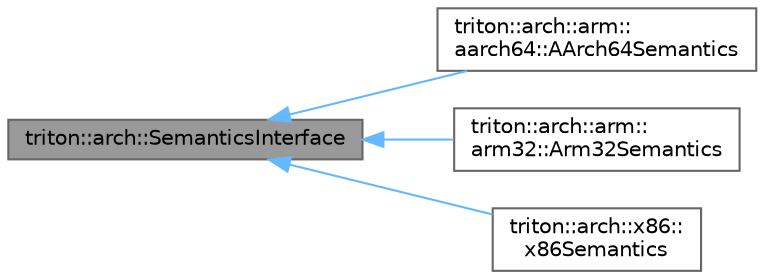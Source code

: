digraph "triton::arch::SemanticsInterface"
{
 // LATEX_PDF_SIZE
  bgcolor="transparent";
  edge [fontname=Helvetica,fontsize=10,labelfontname=Helvetica,labelfontsize=10];
  node [fontname=Helvetica,fontsize=10,shape=box,height=0.2,width=0.4];
  rankdir="LR";
  Node1 [label="triton::arch::SemanticsInterface",height=0.2,width=0.4,color="gray40", fillcolor="grey60", style="filled", fontcolor="black",tooltip="This interface is used as abstract semantics interface. All ISA semantics must use this interface."];
  Node1 -> Node2 [dir="back",color="steelblue1",style="solid"];
  Node2 [label="triton::arch::arm::\laarch64::AArch64Semantics",height=0.2,width=0.4,color="gray40", fillcolor="white", style="filled",URL="$classtriton_1_1arch_1_1arm_1_1aarch64_1_1AArch64Semantics.html",tooltip="The AArch64 ISA semantics."];
  Node1 -> Node3 [dir="back",color="steelblue1",style="solid"];
  Node3 [label="triton::arch::arm::\larm32::Arm32Semantics",height=0.2,width=0.4,color="gray40", fillcolor="white", style="filled",URL="$classtriton_1_1arch_1_1arm_1_1arm32_1_1Arm32Semantics.html",tooltip="The Arm32 ISA semantics."];
  Node1 -> Node4 [dir="back",color="steelblue1",style="solid"];
  Node4 [label="triton::arch::x86::\lx86Semantics",height=0.2,width=0.4,color="gray40", fillcolor="white", style="filled",URL="$classtriton_1_1arch_1_1x86_1_1x86Semantics.html",tooltip="The x86 ISA semantics."];
}
